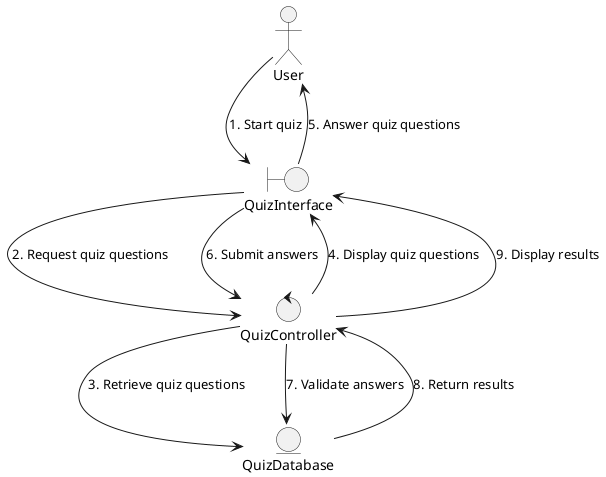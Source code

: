 @startuml
actor User
boundary QuizInterface
control QuizController
entity QuizDatabase

User --> (QuizInterface) : 1. Start quiz
(QuizInterface) --> (QuizController) : 2. Request quiz questions
(QuizController) --> (QuizDatabase) : 3. Retrieve quiz questions
(QuizController) --> (QuizInterface) : 4. Display quiz questions
User <-- (QuizInterface) : 5. Answer quiz questions
(QuizInterface) --> (QuizController) : 6. Submit answers
(QuizController) --> (QuizDatabase) : 7. Validate answers
(QuizDatabase) --> (QuizController) : 8. Return results
(QuizController) --> (QuizInterface) : 9. Display results
@enduml
